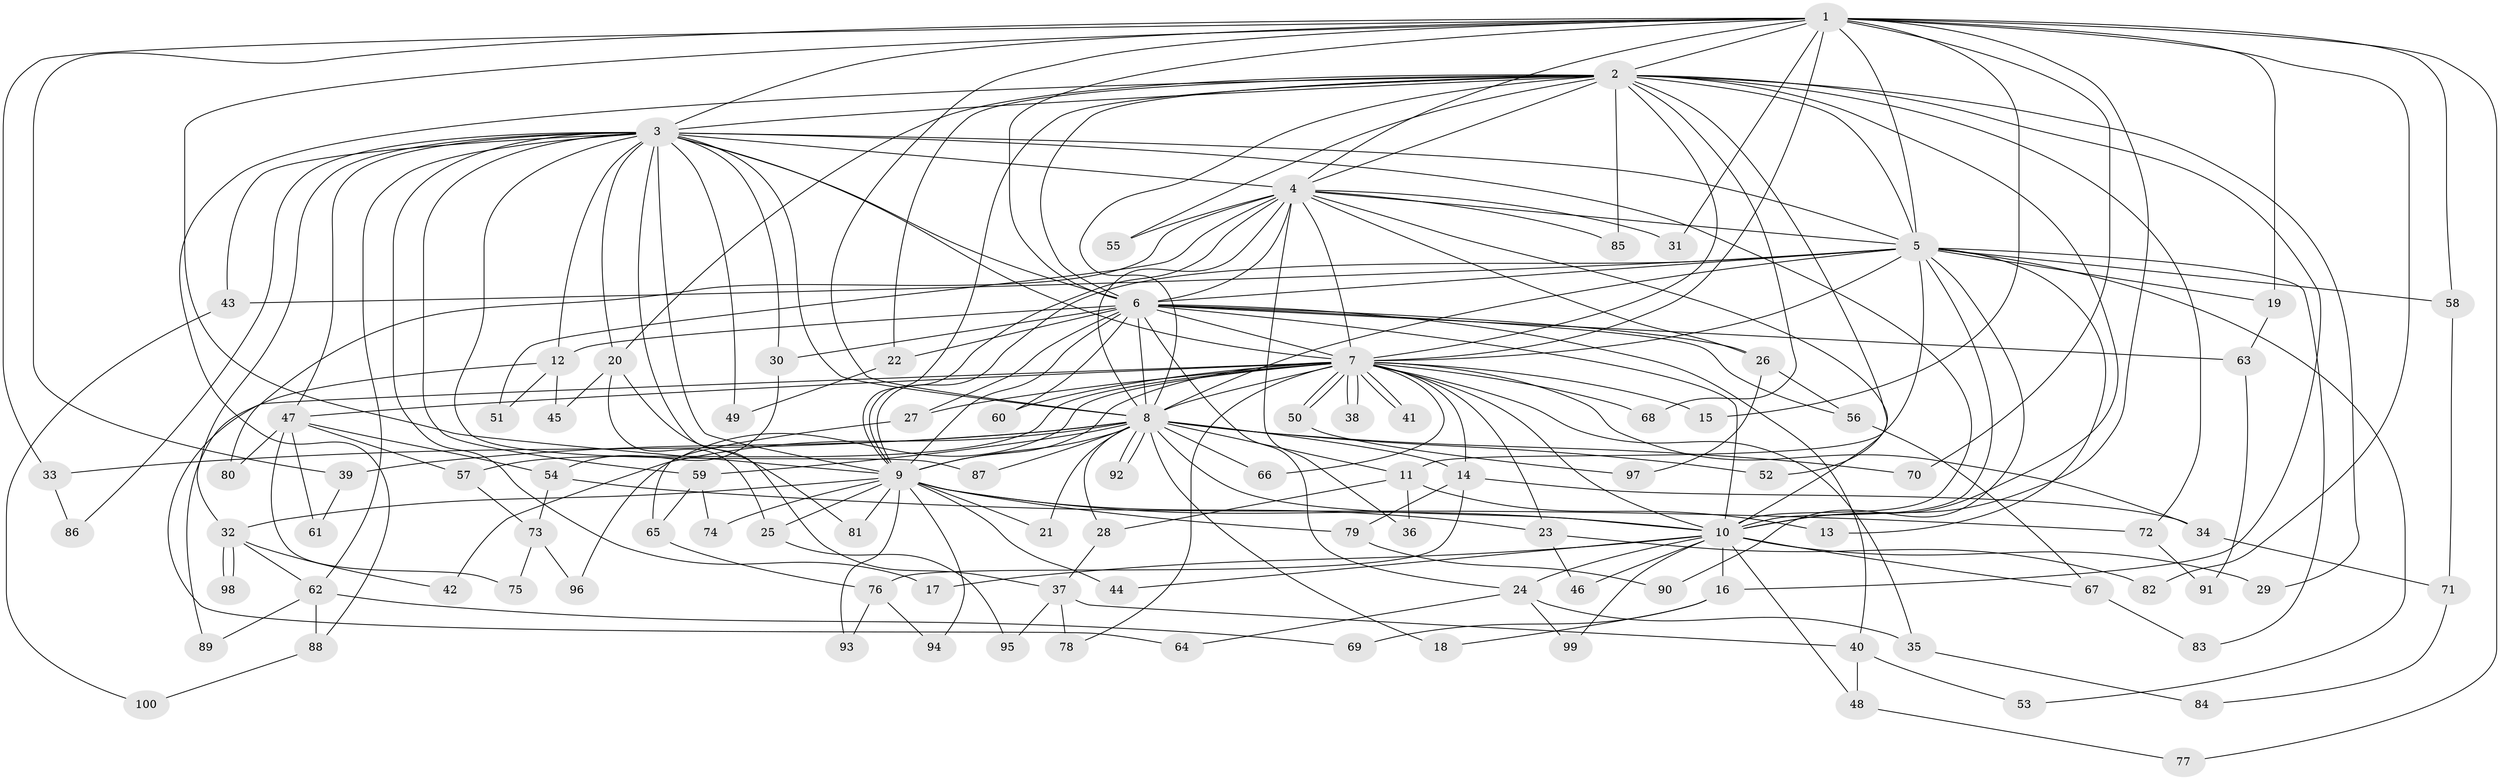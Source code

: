 // Generated by graph-tools (version 1.1) at 2025/38/02/21/25 10:38:52]
// undirected, 100 vertices, 225 edges
graph export_dot {
graph [start="1"]
  node [color=gray90,style=filled];
  1;
  2;
  3;
  4;
  5;
  6;
  7;
  8;
  9;
  10;
  11;
  12;
  13;
  14;
  15;
  16;
  17;
  18;
  19;
  20;
  21;
  22;
  23;
  24;
  25;
  26;
  27;
  28;
  29;
  30;
  31;
  32;
  33;
  34;
  35;
  36;
  37;
  38;
  39;
  40;
  41;
  42;
  43;
  44;
  45;
  46;
  47;
  48;
  49;
  50;
  51;
  52;
  53;
  54;
  55;
  56;
  57;
  58;
  59;
  60;
  61;
  62;
  63;
  64;
  65;
  66;
  67;
  68;
  69;
  70;
  71;
  72;
  73;
  74;
  75;
  76;
  77;
  78;
  79;
  80;
  81;
  82;
  83;
  84;
  85;
  86;
  87;
  88;
  89;
  90;
  91;
  92;
  93;
  94;
  95;
  96;
  97;
  98;
  99;
  100;
  1 -- 2;
  1 -- 3;
  1 -- 4;
  1 -- 5;
  1 -- 6;
  1 -- 7;
  1 -- 8;
  1 -- 9;
  1 -- 10;
  1 -- 15;
  1 -- 19;
  1 -- 31;
  1 -- 33;
  1 -- 39;
  1 -- 58;
  1 -- 70;
  1 -- 77;
  1 -- 82;
  2 -- 3;
  2 -- 4;
  2 -- 5;
  2 -- 6;
  2 -- 7;
  2 -- 8;
  2 -- 9;
  2 -- 10;
  2 -- 16;
  2 -- 20;
  2 -- 22;
  2 -- 29;
  2 -- 52;
  2 -- 55;
  2 -- 68;
  2 -- 72;
  2 -- 85;
  2 -- 88;
  3 -- 4;
  3 -- 5;
  3 -- 6;
  3 -- 7;
  3 -- 8;
  3 -- 9;
  3 -- 10;
  3 -- 12;
  3 -- 17;
  3 -- 20;
  3 -- 30;
  3 -- 32;
  3 -- 37;
  3 -- 43;
  3 -- 47;
  3 -- 49;
  3 -- 59;
  3 -- 62;
  3 -- 86;
  3 -- 87;
  4 -- 5;
  4 -- 6;
  4 -- 7;
  4 -- 8;
  4 -- 9;
  4 -- 10;
  4 -- 26;
  4 -- 31;
  4 -- 36;
  4 -- 51;
  4 -- 55;
  4 -- 80;
  4 -- 85;
  5 -- 6;
  5 -- 7;
  5 -- 8;
  5 -- 9;
  5 -- 10;
  5 -- 11;
  5 -- 13;
  5 -- 19;
  5 -- 43;
  5 -- 53;
  5 -- 58;
  5 -- 83;
  5 -- 90;
  6 -- 7;
  6 -- 8;
  6 -- 9;
  6 -- 10;
  6 -- 12;
  6 -- 22;
  6 -- 24;
  6 -- 26;
  6 -- 27;
  6 -- 30;
  6 -- 40;
  6 -- 56;
  6 -- 60;
  6 -- 63;
  7 -- 8;
  7 -- 9;
  7 -- 10;
  7 -- 14;
  7 -- 15;
  7 -- 23;
  7 -- 27;
  7 -- 34;
  7 -- 35;
  7 -- 38;
  7 -- 38;
  7 -- 41;
  7 -- 41;
  7 -- 47;
  7 -- 50;
  7 -- 50;
  7 -- 57;
  7 -- 60;
  7 -- 66;
  7 -- 68;
  7 -- 78;
  7 -- 89;
  7 -- 96;
  8 -- 9;
  8 -- 10;
  8 -- 11;
  8 -- 14;
  8 -- 18;
  8 -- 21;
  8 -- 28;
  8 -- 33;
  8 -- 39;
  8 -- 42;
  8 -- 52;
  8 -- 59;
  8 -- 66;
  8 -- 70;
  8 -- 87;
  8 -- 92;
  8 -- 92;
  9 -- 10;
  9 -- 21;
  9 -- 23;
  9 -- 25;
  9 -- 32;
  9 -- 44;
  9 -- 74;
  9 -- 79;
  9 -- 81;
  9 -- 93;
  9 -- 94;
  10 -- 16;
  10 -- 17;
  10 -- 24;
  10 -- 29;
  10 -- 44;
  10 -- 46;
  10 -- 48;
  10 -- 67;
  10 -- 99;
  11 -- 13;
  11 -- 28;
  11 -- 36;
  12 -- 45;
  12 -- 51;
  12 -- 64;
  14 -- 34;
  14 -- 76;
  14 -- 79;
  16 -- 18;
  16 -- 69;
  19 -- 63;
  20 -- 25;
  20 -- 45;
  20 -- 81;
  22 -- 49;
  23 -- 46;
  23 -- 82;
  24 -- 35;
  24 -- 64;
  24 -- 99;
  25 -- 95;
  26 -- 56;
  26 -- 97;
  27 -- 65;
  28 -- 37;
  30 -- 54;
  32 -- 42;
  32 -- 62;
  32 -- 98;
  32 -- 98;
  33 -- 86;
  34 -- 71;
  35 -- 84;
  37 -- 40;
  37 -- 78;
  37 -- 95;
  39 -- 61;
  40 -- 48;
  40 -- 53;
  43 -- 100;
  47 -- 54;
  47 -- 57;
  47 -- 61;
  47 -- 75;
  47 -- 80;
  48 -- 77;
  50 -- 97;
  54 -- 72;
  54 -- 73;
  56 -- 67;
  57 -- 73;
  58 -- 71;
  59 -- 65;
  59 -- 74;
  62 -- 69;
  62 -- 88;
  62 -- 89;
  63 -- 91;
  65 -- 76;
  67 -- 83;
  71 -- 84;
  72 -- 91;
  73 -- 75;
  73 -- 96;
  76 -- 93;
  76 -- 94;
  79 -- 90;
  88 -- 100;
}
